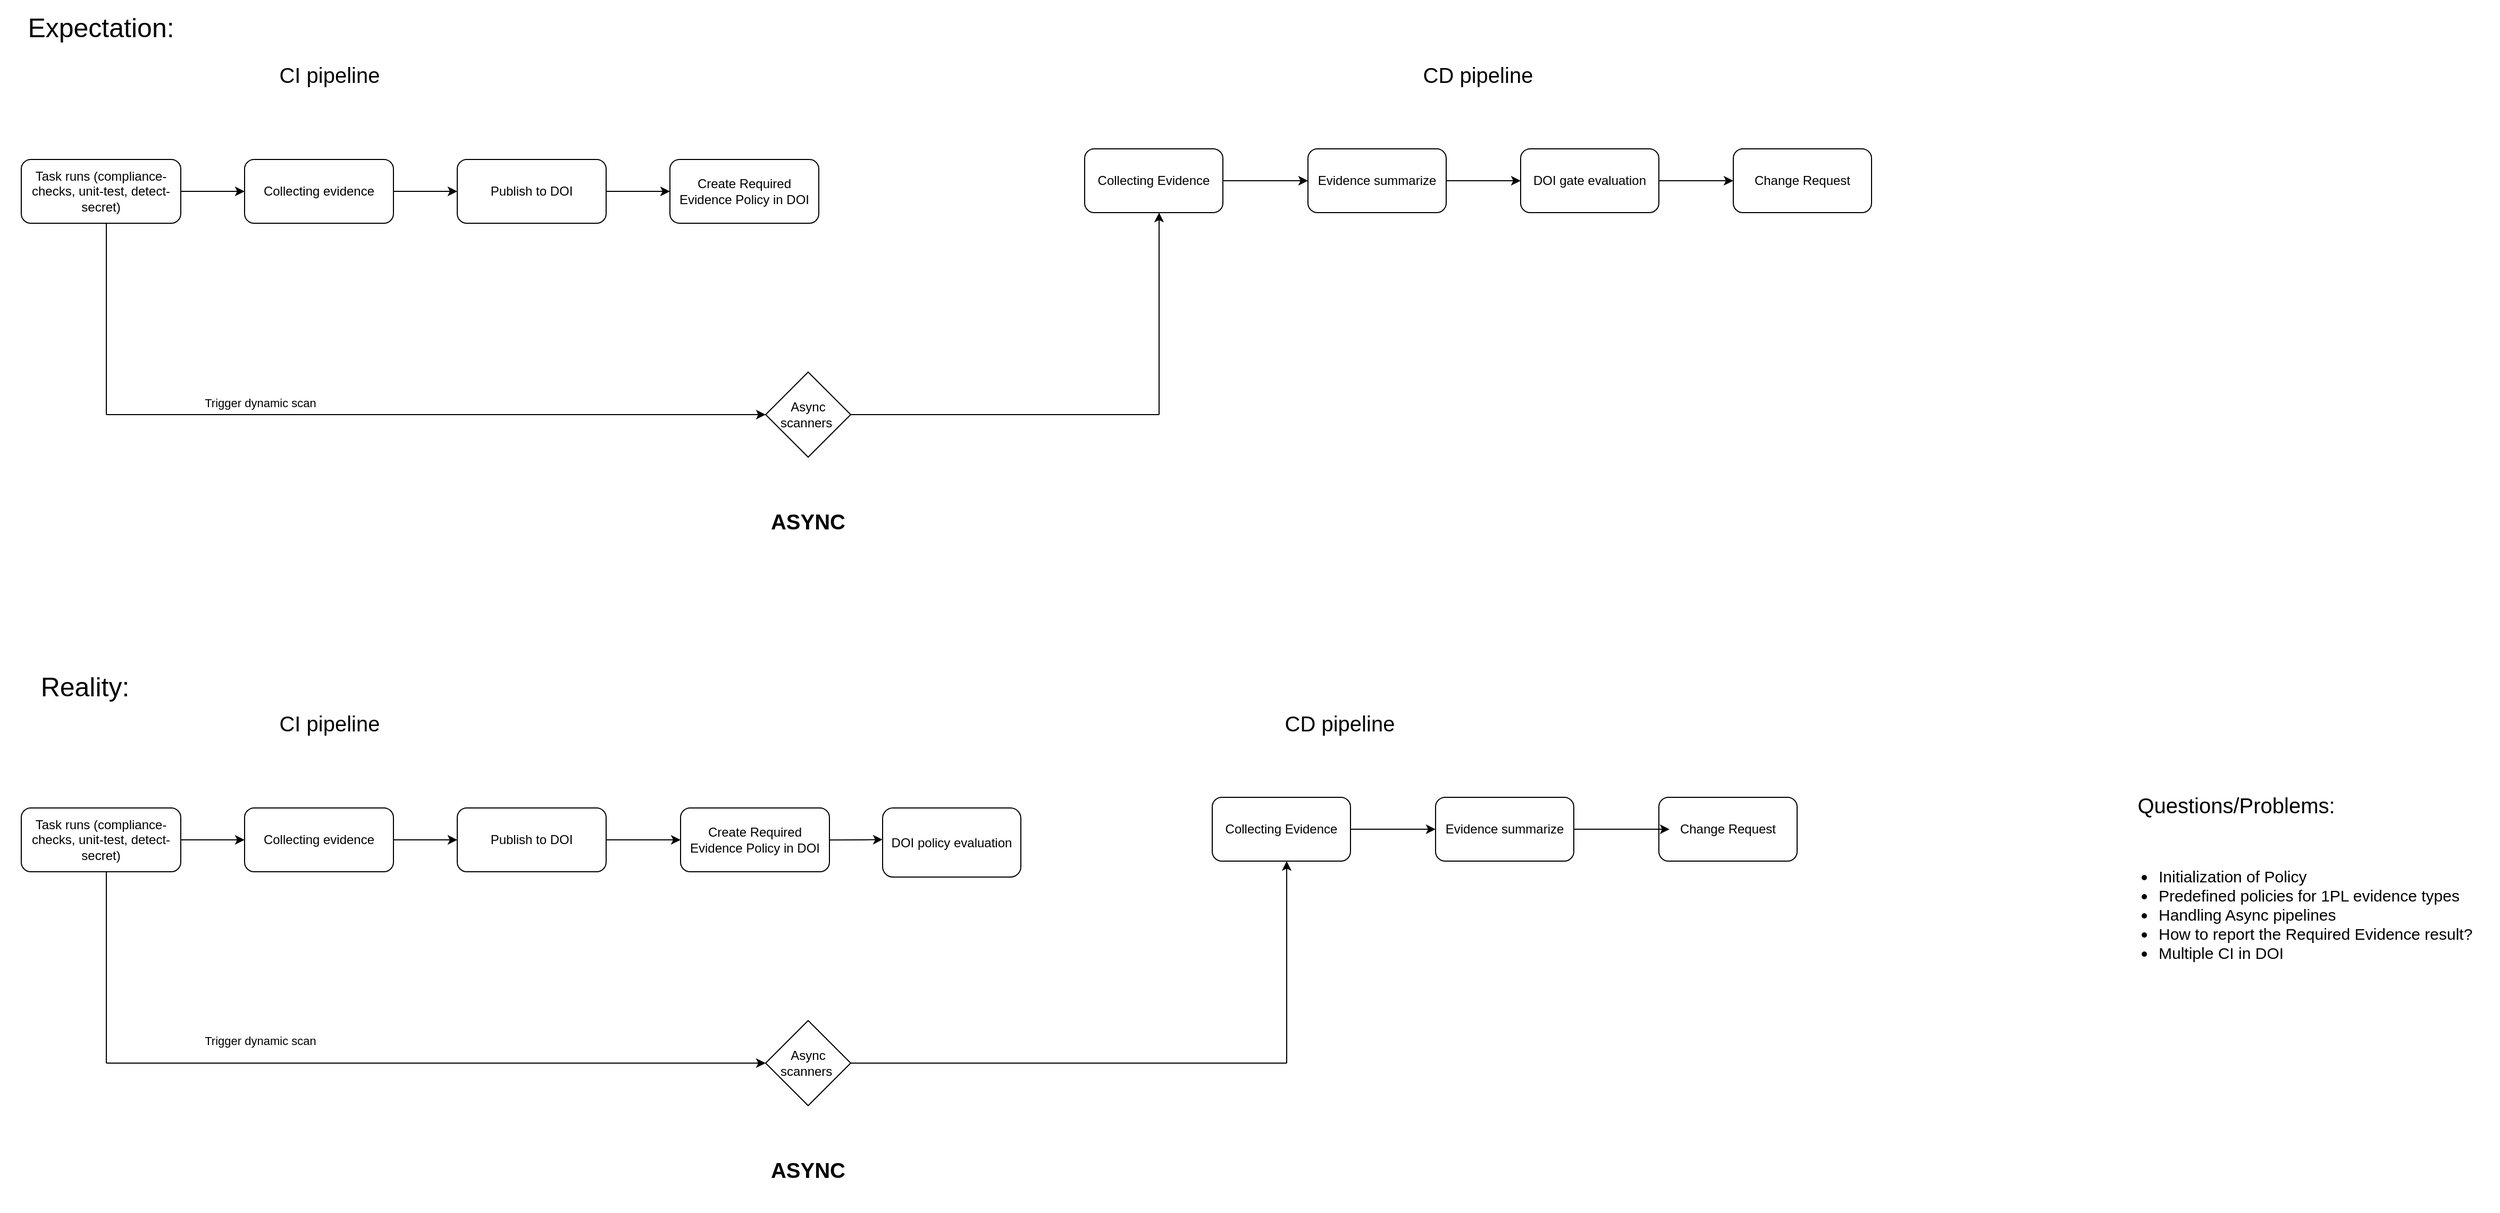 <mxfile version="18.0.8" type="github">
  <diagram id="C5RBs43oDa-KdzZeNtuy" name="Page-1">
    <mxGraphModel dx="1294" dy="633" grid="1" gridSize="10" guides="1" tooltips="1" connect="1" arrows="1" fold="1" page="1" pageScale="1" pageWidth="827" pageHeight="1169" math="0" shadow="0">
      <root>
        <mxCell id="WIyWlLk6GJQsqaUBKTNV-0" />
        <mxCell id="WIyWlLk6GJQsqaUBKTNV-1" parent="WIyWlLk6GJQsqaUBKTNV-0" />
        <mxCell id="WIyWlLk6GJQsqaUBKTNV-3" value="Task runs (compliance-checks, unit-test, detect-secret)" style="rounded=1;whiteSpace=wrap;html=1;fontSize=12;glass=0;strokeWidth=1;shadow=0;" parent="WIyWlLk6GJQsqaUBKTNV-1" vertex="1">
          <mxGeometry x="20" y="170" width="150" height="60" as="geometry" />
        </mxCell>
        <mxCell id="WIyWlLk6GJQsqaUBKTNV-7" value="Collecting evidence" style="rounded=1;whiteSpace=wrap;html=1;fontSize=12;glass=0;strokeWidth=1;shadow=0;" parent="WIyWlLk6GJQsqaUBKTNV-1" vertex="1">
          <mxGeometry x="230" y="170" width="140" height="60" as="geometry" />
        </mxCell>
        <mxCell id="1XPnf-lQeU9jXNijlbFB-1" value="&lt;font style=&quot;font-size: 20px;&quot;&gt;CI pipeline&lt;/font&gt;" style="text;html=1;strokeColor=none;fillColor=none;align=center;verticalAlign=middle;whiteSpace=wrap;rounded=0;" vertex="1" parent="WIyWlLk6GJQsqaUBKTNV-1">
          <mxGeometry x="230" y="50" width="160" height="80" as="geometry" />
        </mxCell>
        <mxCell id="1XPnf-lQeU9jXNijlbFB-2" value="&lt;font style=&quot;font-size: 20px;&quot;&gt;CD pipeline&lt;/font&gt;" style="text;html=1;strokeColor=none;fillColor=none;align=center;verticalAlign=middle;whiteSpace=wrap;rounded=0;" vertex="1" parent="WIyWlLk6GJQsqaUBKTNV-1">
          <mxGeometry x="1310" y="50" width="160" height="80" as="geometry" />
        </mxCell>
        <mxCell id="1XPnf-lQeU9jXNijlbFB-3" value="&lt;font style=&quot;font-size: 20px;&quot;&gt;&lt;b&gt;ASYNC&lt;/b&gt;&lt;/font&gt;" style="text;html=1;strokeColor=none;fillColor=none;align=center;verticalAlign=middle;whiteSpace=wrap;rounded=0;" vertex="1" parent="WIyWlLk6GJQsqaUBKTNV-1">
          <mxGeometry x="680" y="470" width="160" height="80" as="geometry" />
        </mxCell>
        <mxCell id="1XPnf-lQeU9jXNijlbFB-5" value="Collecting Evidence" style="rounded=1;whiteSpace=wrap;html=1;fontSize=12;glass=0;strokeWidth=1;shadow=0;" vertex="1" parent="WIyWlLk6GJQsqaUBKTNV-1">
          <mxGeometry x="1020" y="160" width="130" height="60" as="geometry" />
        </mxCell>
        <mxCell id="1XPnf-lQeU9jXNijlbFB-15" value="Async scanners&amp;nbsp;" style="rhombus;whiteSpace=wrap;html=1;" vertex="1" parent="WIyWlLk6GJQsqaUBKTNV-1">
          <mxGeometry x="720" y="370" width="80" height="80" as="geometry" />
        </mxCell>
        <mxCell id="1XPnf-lQeU9jXNijlbFB-23" value="" style="endArrow=none;html=1;rounded=0;fontSize=20;exitX=1;exitY=0.5;exitDx=0;exitDy=0;" edge="1" parent="WIyWlLk6GJQsqaUBKTNV-1" source="1XPnf-lQeU9jXNijlbFB-15">
          <mxGeometry width="50" height="50" relative="1" as="geometry">
            <mxPoint x="650" y="430" as="sourcePoint" />
            <mxPoint x="1090" y="410" as="targetPoint" />
          </mxGeometry>
        </mxCell>
        <mxCell id="1XPnf-lQeU9jXNijlbFB-24" value="" style="endArrow=classic;html=1;rounded=0;fontSize=20;" edge="1" parent="WIyWlLk6GJQsqaUBKTNV-1">
          <mxGeometry width="50" height="50" relative="1" as="geometry">
            <mxPoint x="1090" y="410" as="sourcePoint" />
            <mxPoint x="1090" y="220" as="targetPoint" />
          </mxGeometry>
        </mxCell>
        <mxCell id="1XPnf-lQeU9jXNijlbFB-26" value="Publish to DOI" style="rounded=1;whiteSpace=wrap;html=1;fontSize=12;glass=0;strokeWidth=1;shadow=0;" vertex="1" parent="WIyWlLk6GJQsqaUBKTNV-1">
          <mxGeometry x="430" y="170" width="140" height="60" as="geometry" />
        </mxCell>
        <mxCell id="1XPnf-lQeU9jXNijlbFB-27" value="" style="endArrow=none;html=1;rounded=0;fontSize=20;" edge="1" parent="WIyWlLk6GJQsqaUBKTNV-1">
          <mxGeometry width="50" height="50" relative="1" as="geometry">
            <mxPoint x="100" y="410" as="sourcePoint" />
            <mxPoint x="100" y="230" as="targetPoint" />
          </mxGeometry>
        </mxCell>
        <mxCell id="1XPnf-lQeU9jXNijlbFB-28" value="" style="endArrow=classic;html=1;rounded=0;fontSize=20;entryX=0;entryY=0.5;entryDx=0;entryDy=0;" edge="1" parent="WIyWlLk6GJQsqaUBKTNV-1" target="1XPnf-lQeU9jXNijlbFB-15">
          <mxGeometry width="50" height="50" relative="1" as="geometry">
            <mxPoint x="100" y="410" as="sourcePoint" />
            <mxPoint x="730" y="360" as="targetPoint" />
          </mxGeometry>
        </mxCell>
        <mxCell id="1XPnf-lQeU9jXNijlbFB-30" value="&lt;span style=&quot;font-size: 11px;&quot;&gt;Trigger dynamic scan&lt;/span&gt;" style="text;html=1;strokeColor=none;fillColor=none;align=center;verticalAlign=middle;whiteSpace=wrap;rounded=0;fontSize=20;" vertex="1" parent="WIyWlLk6GJQsqaUBKTNV-1">
          <mxGeometry x="190" y="380" width="110" height="30" as="geometry" />
        </mxCell>
        <mxCell id="1XPnf-lQeU9jXNijlbFB-31" value="" style="endArrow=classic;html=1;rounded=0;fontSize=11;exitX=1;exitY=0.5;exitDx=0;exitDy=0;entryX=0;entryY=0.5;entryDx=0;entryDy=0;" edge="1" parent="WIyWlLk6GJQsqaUBKTNV-1" source="WIyWlLk6GJQsqaUBKTNV-3" target="WIyWlLk6GJQsqaUBKTNV-7">
          <mxGeometry width="50" height="50" relative="1" as="geometry">
            <mxPoint x="540" y="450" as="sourcePoint" />
            <mxPoint x="590" y="400" as="targetPoint" />
          </mxGeometry>
        </mxCell>
        <mxCell id="1XPnf-lQeU9jXNijlbFB-32" value="" style="endArrow=classic;html=1;rounded=0;fontSize=11;exitX=1;exitY=0.5;exitDx=0;exitDy=0;entryX=0;entryY=0.5;entryDx=0;entryDy=0;" edge="1" parent="WIyWlLk6GJQsqaUBKTNV-1" source="WIyWlLk6GJQsqaUBKTNV-7" target="1XPnf-lQeU9jXNijlbFB-26">
          <mxGeometry width="50" height="50" relative="1" as="geometry">
            <mxPoint x="540" y="450" as="sourcePoint" />
            <mxPoint x="590" y="400" as="targetPoint" />
          </mxGeometry>
        </mxCell>
        <mxCell id="1XPnf-lQeU9jXNijlbFB-34" value="Evidence summarize" style="rounded=1;whiteSpace=wrap;html=1;fontSize=12;glass=0;strokeWidth=1;shadow=0;" vertex="1" parent="WIyWlLk6GJQsqaUBKTNV-1">
          <mxGeometry x="1230" y="160" width="130" height="60" as="geometry" />
        </mxCell>
        <mxCell id="1XPnf-lQeU9jXNijlbFB-35" value="" style="endArrow=classic;html=1;rounded=0;fontSize=11;entryX=0;entryY=0.5;entryDx=0;entryDy=0;exitX=1;exitY=0.5;exitDx=0;exitDy=0;" edge="1" parent="WIyWlLk6GJQsqaUBKTNV-1" source="1XPnf-lQeU9jXNijlbFB-5" target="1XPnf-lQeU9jXNijlbFB-34">
          <mxGeometry width="50" height="50" relative="1" as="geometry">
            <mxPoint x="730" y="450" as="sourcePoint" />
            <mxPoint x="780" y="400" as="targetPoint" />
          </mxGeometry>
        </mxCell>
        <mxCell id="1XPnf-lQeU9jXNijlbFB-36" value="" style="endArrow=classic;html=1;rounded=0;fontSize=11;exitX=1;exitY=0.5;exitDx=0;exitDy=0;entryX=0;entryY=0.5;entryDx=0;entryDy=0;" edge="1" parent="WIyWlLk6GJQsqaUBKTNV-1" source="1XPnf-lQeU9jXNijlbFB-34" target="1XPnf-lQeU9jXNijlbFB-38">
          <mxGeometry width="50" height="50" relative="1" as="geometry">
            <mxPoint x="1370" y="240" as="sourcePoint" />
            <mxPoint x="1420" y="190" as="targetPoint" />
          </mxGeometry>
        </mxCell>
        <mxCell id="1XPnf-lQeU9jXNijlbFB-37" value="Change Request" style="rounded=1;whiteSpace=wrap;html=1;fontSize=12;glass=0;strokeWidth=1;shadow=0;" vertex="1" parent="WIyWlLk6GJQsqaUBKTNV-1">
          <mxGeometry x="1630" y="160" width="130" height="60" as="geometry" />
        </mxCell>
        <mxCell id="1XPnf-lQeU9jXNijlbFB-38" value="DOI gate evaluation" style="rounded=1;whiteSpace=wrap;html=1;fontSize=12;glass=0;strokeWidth=1;shadow=0;" vertex="1" parent="WIyWlLk6GJQsqaUBKTNV-1">
          <mxGeometry x="1430" y="160" width="130" height="60" as="geometry" />
        </mxCell>
        <mxCell id="1XPnf-lQeU9jXNijlbFB-39" value="" style="endArrow=classic;html=1;rounded=0;fontSize=11;entryX=0;entryY=0.5;entryDx=0;entryDy=0;exitX=1;exitY=0.5;exitDx=0;exitDy=0;" edge="1" parent="WIyWlLk6GJQsqaUBKTNV-1" source="1XPnf-lQeU9jXNijlbFB-38" target="1XPnf-lQeU9jXNijlbFB-37">
          <mxGeometry width="50" height="50" relative="1" as="geometry">
            <mxPoint x="1150" y="470" as="sourcePoint" />
            <mxPoint x="1200" y="420" as="targetPoint" />
          </mxGeometry>
        </mxCell>
        <mxCell id="1XPnf-lQeU9jXNijlbFB-40" value="&lt;font style=&quot;font-size: 25px;&quot;&gt;Expectation:&lt;/font&gt;" style="text;html=1;strokeColor=none;fillColor=none;align=center;verticalAlign=middle;whiteSpace=wrap;rounded=0;fontSize=11;" vertex="1" parent="WIyWlLk6GJQsqaUBKTNV-1">
          <mxGeometry x="15" y="20" width="160" height="50" as="geometry" />
        </mxCell>
        <mxCell id="1XPnf-lQeU9jXNijlbFB-41" value="&lt;font style=&quot;font-size: 25px;&quot;&gt;Reality:&lt;/font&gt;" style="text;html=1;strokeColor=none;fillColor=none;align=center;verticalAlign=middle;whiteSpace=wrap;rounded=0;fontSize=11;" vertex="1" parent="WIyWlLk6GJQsqaUBKTNV-1">
          <mxGeometry x="10" y="770" width="160" height="50" as="geometry" />
        </mxCell>
        <mxCell id="1XPnf-lQeU9jXNijlbFB-42" value="Task runs (compliance-checks, unit-test, detect-secret)" style="rounded=1;whiteSpace=wrap;html=1;fontSize=12;glass=0;strokeWidth=1;shadow=0;" vertex="1" parent="WIyWlLk6GJQsqaUBKTNV-1">
          <mxGeometry x="20" y="780" width="150" height="60" as="geometry" />
        </mxCell>
        <mxCell id="1XPnf-lQeU9jXNijlbFB-43" value="Collecting evidence" style="rounded=1;whiteSpace=wrap;html=1;fontSize=12;glass=0;strokeWidth=1;shadow=0;" vertex="1" parent="WIyWlLk6GJQsqaUBKTNV-1">
          <mxGeometry x="230" y="780" width="140" height="60" as="geometry" />
        </mxCell>
        <mxCell id="1XPnf-lQeU9jXNijlbFB-44" value="&lt;font style=&quot;font-size: 20px;&quot;&gt;CI pipeline&lt;/font&gt;" style="text;html=1;strokeColor=none;fillColor=none;align=center;verticalAlign=middle;whiteSpace=wrap;rounded=0;" vertex="1" parent="WIyWlLk6GJQsqaUBKTNV-1">
          <mxGeometry x="230" y="660" width="160" height="80" as="geometry" />
        </mxCell>
        <mxCell id="1XPnf-lQeU9jXNijlbFB-45" value="&lt;font style=&quot;font-size: 20px;&quot;&gt;CD pipeline&lt;/font&gt;" style="text;html=1;strokeColor=none;fillColor=none;align=center;verticalAlign=middle;whiteSpace=wrap;rounded=0;" vertex="1" parent="WIyWlLk6GJQsqaUBKTNV-1">
          <mxGeometry x="1180" y="660" width="160" height="80" as="geometry" />
        </mxCell>
        <mxCell id="1XPnf-lQeU9jXNijlbFB-46" value="&lt;font style=&quot;font-size: 20px;&quot;&gt;&lt;b&gt;ASYNC&lt;/b&gt;&lt;/font&gt;" style="text;html=1;strokeColor=none;fillColor=none;align=center;verticalAlign=middle;whiteSpace=wrap;rounded=0;" vertex="1" parent="WIyWlLk6GJQsqaUBKTNV-1">
          <mxGeometry x="680" y="1080" width="160" height="80" as="geometry" />
        </mxCell>
        <mxCell id="1XPnf-lQeU9jXNijlbFB-47" value="Collecting Evidence" style="rounded=1;whiteSpace=wrap;html=1;fontSize=12;glass=0;strokeWidth=1;shadow=0;" vertex="1" parent="WIyWlLk6GJQsqaUBKTNV-1">
          <mxGeometry x="1140" y="770" width="130" height="60" as="geometry" />
        </mxCell>
        <mxCell id="1XPnf-lQeU9jXNijlbFB-48" value="Async scanners&amp;nbsp;" style="rhombus;whiteSpace=wrap;html=1;" vertex="1" parent="WIyWlLk6GJQsqaUBKTNV-1">
          <mxGeometry x="720" y="980" width="80" height="80" as="geometry" />
        </mxCell>
        <mxCell id="1XPnf-lQeU9jXNijlbFB-49" value="" style="endArrow=none;html=1;rounded=0;fontSize=20;exitX=1;exitY=0.5;exitDx=0;exitDy=0;" edge="1" parent="WIyWlLk6GJQsqaUBKTNV-1" source="1XPnf-lQeU9jXNijlbFB-48">
          <mxGeometry width="50" height="50" relative="1" as="geometry">
            <mxPoint x="650" y="1040" as="sourcePoint" />
            <mxPoint x="1210" y="1020" as="targetPoint" />
          </mxGeometry>
        </mxCell>
        <mxCell id="1XPnf-lQeU9jXNijlbFB-50" value="" style="endArrow=classic;html=1;rounded=0;fontSize=20;" edge="1" parent="WIyWlLk6GJQsqaUBKTNV-1">
          <mxGeometry width="50" height="50" relative="1" as="geometry">
            <mxPoint x="1210" y="1020" as="sourcePoint" />
            <mxPoint x="1210" y="830" as="targetPoint" />
          </mxGeometry>
        </mxCell>
        <mxCell id="1XPnf-lQeU9jXNijlbFB-51" value="Publish to DOI" style="rounded=1;whiteSpace=wrap;html=1;fontSize=12;glass=0;strokeWidth=1;shadow=0;" vertex="1" parent="WIyWlLk6GJQsqaUBKTNV-1">
          <mxGeometry x="430" y="780" width="140" height="60" as="geometry" />
        </mxCell>
        <mxCell id="1XPnf-lQeU9jXNijlbFB-52" value="" style="endArrow=none;html=1;rounded=0;fontSize=20;" edge="1" parent="WIyWlLk6GJQsqaUBKTNV-1">
          <mxGeometry width="50" height="50" relative="1" as="geometry">
            <mxPoint x="100.0" y="1020" as="sourcePoint" />
            <mxPoint x="100.0" y="840" as="targetPoint" />
          </mxGeometry>
        </mxCell>
        <mxCell id="1XPnf-lQeU9jXNijlbFB-53" value="" style="endArrow=classic;html=1;rounded=0;fontSize=20;entryX=0;entryY=0.5;entryDx=0;entryDy=0;" edge="1" parent="WIyWlLk6GJQsqaUBKTNV-1" target="1XPnf-lQeU9jXNijlbFB-48">
          <mxGeometry width="50" height="50" relative="1" as="geometry">
            <mxPoint x="100.0" y="1020" as="sourcePoint" />
            <mxPoint x="730" y="970" as="targetPoint" />
          </mxGeometry>
        </mxCell>
        <mxCell id="1XPnf-lQeU9jXNijlbFB-54" value="&lt;span style=&quot;font-size: 11px;&quot;&gt;Trigger dynamic scan&lt;/span&gt;" style="text;html=1;strokeColor=none;fillColor=none;align=center;verticalAlign=middle;whiteSpace=wrap;rounded=0;fontSize=20;" vertex="1" parent="WIyWlLk6GJQsqaUBKTNV-1">
          <mxGeometry x="190" y="980" width="110" height="30" as="geometry" />
        </mxCell>
        <mxCell id="1XPnf-lQeU9jXNijlbFB-55" value="" style="endArrow=classic;html=1;rounded=0;fontSize=11;exitX=1;exitY=0.5;exitDx=0;exitDy=0;entryX=0;entryY=0.5;entryDx=0;entryDy=0;" edge="1" parent="WIyWlLk6GJQsqaUBKTNV-1" source="1XPnf-lQeU9jXNijlbFB-42" target="1XPnf-lQeU9jXNijlbFB-43">
          <mxGeometry width="50" height="50" relative="1" as="geometry">
            <mxPoint x="540" y="1060" as="sourcePoint" />
            <mxPoint x="590" y="1010" as="targetPoint" />
          </mxGeometry>
        </mxCell>
        <mxCell id="1XPnf-lQeU9jXNijlbFB-56" value="" style="endArrow=classic;html=1;rounded=0;fontSize=11;exitX=1;exitY=0.5;exitDx=0;exitDy=0;entryX=0;entryY=0.5;entryDx=0;entryDy=0;" edge="1" parent="WIyWlLk6GJQsqaUBKTNV-1" source="1XPnf-lQeU9jXNijlbFB-43" target="1XPnf-lQeU9jXNijlbFB-51">
          <mxGeometry width="50" height="50" relative="1" as="geometry">
            <mxPoint x="540" y="1060" as="sourcePoint" />
            <mxPoint x="590" y="1010" as="targetPoint" />
          </mxGeometry>
        </mxCell>
        <mxCell id="1XPnf-lQeU9jXNijlbFB-57" value="Evidence summarize" style="rounded=1;whiteSpace=wrap;html=1;fontSize=12;glass=0;strokeWidth=1;shadow=0;" vertex="1" parent="WIyWlLk6GJQsqaUBKTNV-1">
          <mxGeometry x="1350" y="770" width="130" height="60" as="geometry" />
        </mxCell>
        <mxCell id="1XPnf-lQeU9jXNijlbFB-58" value="" style="endArrow=classic;html=1;rounded=0;fontSize=11;entryX=0;entryY=0.5;entryDx=0;entryDy=0;exitX=1;exitY=0.5;exitDx=0;exitDy=0;" edge="1" parent="WIyWlLk6GJQsqaUBKTNV-1" source="1XPnf-lQeU9jXNijlbFB-47" target="1XPnf-lQeU9jXNijlbFB-57">
          <mxGeometry width="50" height="50" relative="1" as="geometry">
            <mxPoint x="850" y="1060" as="sourcePoint" />
            <mxPoint x="900" y="1010" as="targetPoint" />
          </mxGeometry>
        </mxCell>
        <mxCell id="1XPnf-lQeU9jXNijlbFB-60" value="Change Request" style="rounded=1;whiteSpace=wrap;html=1;fontSize=12;glass=0;strokeWidth=1;shadow=0;" vertex="1" parent="WIyWlLk6GJQsqaUBKTNV-1">
          <mxGeometry x="1560" y="770" width="130" height="60" as="geometry" />
        </mxCell>
        <mxCell id="1XPnf-lQeU9jXNijlbFB-63" value="&lt;font style=&quot;font-size: 25px;&quot;&gt;Reality:&lt;/font&gt;" style="text;html=1;strokeColor=none;fillColor=none;align=center;verticalAlign=middle;whiteSpace=wrap;rounded=0;fontSize=11;" vertex="1" parent="WIyWlLk6GJQsqaUBKTNV-1">
          <mxGeometry y="640" width="160" height="50" as="geometry" />
        </mxCell>
        <mxCell id="1XPnf-lQeU9jXNijlbFB-64" value="DOI policy evaluation" style="rounded=1;whiteSpace=wrap;html=1;fontSize=12;glass=0;strokeWidth=1;shadow=0;" vertex="1" parent="WIyWlLk6GJQsqaUBKTNV-1">
          <mxGeometry x="830" y="780" width="130" height="65" as="geometry" />
        </mxCell>
        <mxCell id="1XPnf-lQeU9jXNijlbFB-67" value="" style="endArrow=classic;html=1;rounded=0;fontSize=25;exitX=1;exitY=0.5;exitDx=0;exitDy=0;entryX=0;entryY=0.5;entryDx=0;entryDy=0;" edge="1" parent="WIyWlLk6GJQsqaUBKTNV-1" source="1XPnf-lQeU9jXNijlbFB-51" target="1XPnf-lQeU9jXNijlbFB-75">
          <mxGeometry width="50" height="50" relative="1" as="geometry">
            <mxPoint x="840" y="710" as="sourcePoint" />
            <mxPoint x="650" y="810" as="targetPoint" />
          </mxGeometry>
        </mxCell>
        <mxCell id="1XPnf-lQeU9jXNijlbFB-68" value="Create Required Evidence Policy in DOI" style="rounded=1;whiteSpace=wrap;html=1;fontSize=12;glass=0;strokeWidth=1;shadow=0;" vertex="1" parent="WIyWlLk6GJQsqaUBKTNV-1">
          <mxGeometry x="630" y="170" width="140" height="60" as="geometry" />
        </mxCell>
        <mxCell id="1XPnf-lQeU9jXNijlbFB-69" value="" style="endArrow=classic;html=1;rounded=0;fontSize=25;exitX=1;exitY=0.5;exitDx=0;exitDy=0;entryX=0;entryY=0.5;entryDx=0;entryDy=0;" edge="1" parent="WIyWlLk6GJQsqaUBKTNV-1" source="1XPnf-lQeU9jXNijlbFB-26" target="1XPnf-lQeU9jXNijlbFB-68">
          <mxGeometry width="50" height="50" relative="1" as="geometry">
            <mxPoint x="660" y="320" as="sourcePoint" />
            <mxPoint x="710" y="270" as="targetPoint" />
          </mxGeometry>
        </mxCell>
        <mxCell id="1XPnf-lQeU9jXNijlbFB-70" value="" style="endArrow=classic;html=1;rounded=0;fontSize=11;exitX=1;exitY=0.5;exitDx=0;exitDy=0;" edge="1" parent="WIyWlLk6GJQsqaUBKTNV-1" source="1XPnf-lQeU9jXNijlbFB-57">
          <mxGeometry width="50" height="50" relative="1" as="geometry">
            <mxPoint x="1500" y="800" as="sourcePoint" />
            <mxPoint x="1570" y="800" as="targetPoint" />
          </mxGeometry>
        </mxCell>
        <mxCell id="1XPnf-lQeU9jXNijlbFB-71" value="&lt;font style=&quot;font-size: 20px;&quot;&gt;Questions/Problems:&lt;/font&gt;" style="text;html=1;strokeColor=none;fillColor=none;align=center;verticalAlign=middle;whiteSpace=wrap;rounded=0;fontSize=25;" vertex="1" parent="WIyWlLk6GJQsqaUBKTNV-1">
          <mxGeometry x="2073" y="760" width="60" height="30" as="geometry" />
        </mxCell>
        <mxCell id="1XPnf-lQeU9jXNijlbFB-73" value="&lt;ul&gt;&lt;li&gt;&lt;span style=&quot;background-color: initial;&quot;&gt;Initialization of Policy&amp;nbsp;&amp;nbsp;&lt;/span&gt;&lt;br&gt;&lt;/li&gt;&lt;li&gt;Predefined policies for 1PL evidence types&lt;/li&gt;&lt;li&gt;Handling Async pipelines&lt;/li&gt;&lt;li&gt;How to report the Required Evidence result?&lt;/li&gt;&lt;li&gt;Multiple CI in DOI&amp;nbsp;&lt;/li&gt;&lt;/ul&gt;" style="text;strokeColor=none;fillColor=none;html=1;whiteSpace=wrap;verticalAlign=middle;overflow=hidden;fontSize=15;spacingTop=0;spacing=0;spacingBottom=0;perimeterSpacing=0;rotation=0;" vertex="1" parent="WIyWlLk6GJQsqaUBKTNV-1">
          <mxGeometry x="1990" y="810" width="360" height="140" as="geometry" />
        </mxCell>
        <mxCell id="1XPnf-lQeU9jXNijlbFB-75" value="Create Required Evidence Policy in DOI" style="rounded=1;whiteSpace=wrap;html=1;fontSize=12;glass=0;strokeWidth=1;shadow=0;" vertex="1" parent="WIyWlLk6GJQsqaUBKTNV-1">
          <mxGeometry x="640" y="780" width="140" height="60" as="geometry" />
        </mxCell>
        <mxCell id="1XPnf-lQeU9jXNijlbFB-76" value="" style="endArrow=classic;html=1;rounded=0;fontSize=25;exitX=1;exitY=0.5;exitDx=0;exitDy=0;" edge="1" parent="WIyWlLk6GJQsqaUBKTNV-1">
          <mxGeometry width="50" height="50" relative="1" as="geometry">
            <mxPoint x="780" y="810.09" as="sourcePoint" />
            <mxPoint x="830" y="809.7" as="targetPoint" />
            <Array as="points">
              <mxPoint x="813" y="810" />
            </Array>
          </mxGeometry>
        </mxCell>
      </root>
    </mxGraphModel>
  </diagram>
</mxfile>
